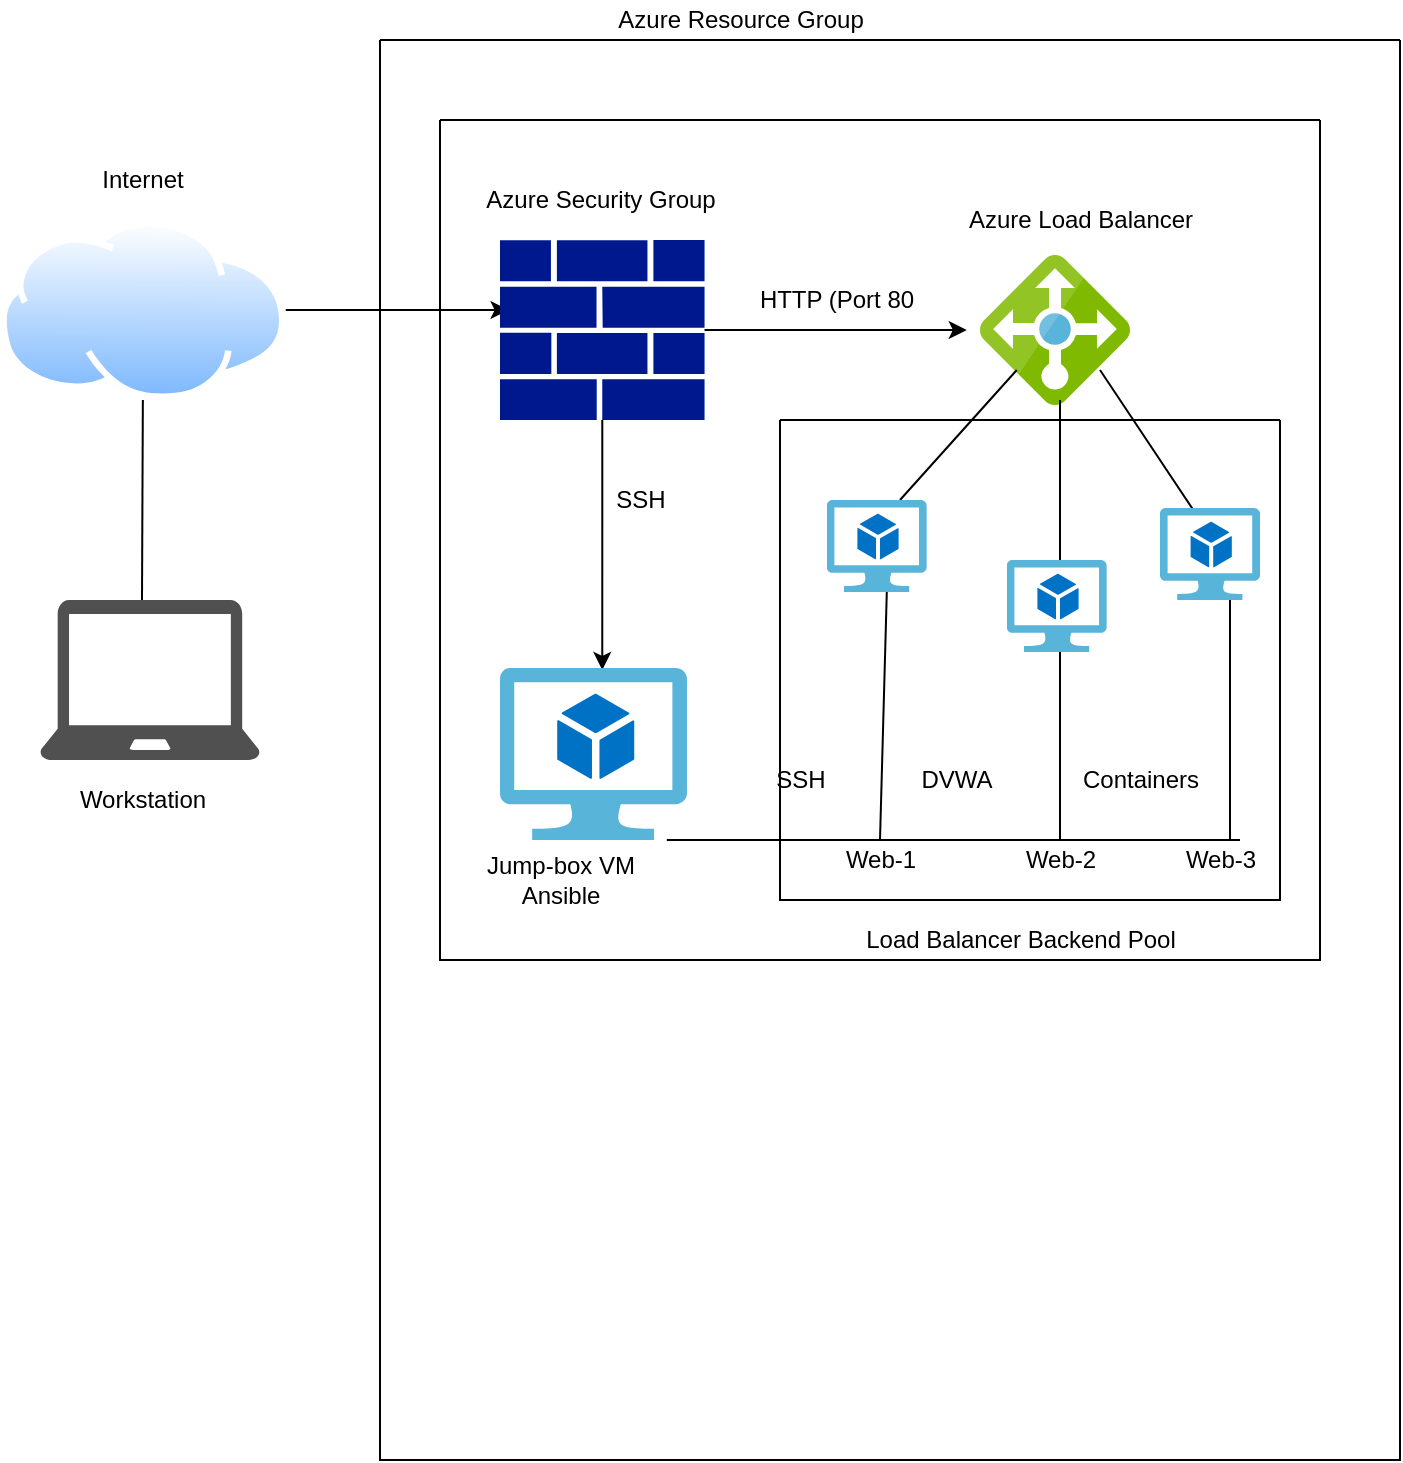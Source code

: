 <mxfile version="15.8.7" type="device"><diagram id="fnqmVQvvSIksYQtK3qKL" name="Page-1"><mxGraphModel dx="986" dy="649" grid="1" gridSize="10" guides="1" tooltips="1" connect="1" arrows="1" fold="1" page="1" pageScale="1" pageWidth="850" pageHeight="1100" math="0" shadow="0"><root><mxCell id="0"/><mxCell id="1" parent="0"/><mxCell id="USL1us-u-cWe4nlWb54L-6" value="" style="edgeStyle=orthogonalEdgeStyle;rounded=0;orthogonalLoop=1;jettySize=auto;html=1;" edge="1" parent="1" source="USL1us-u-cWe4nlWb54L-1"><mxGeometry relative="1" as="geometry"><mxPoint x="314.29" y="205" as="targetPoint"/></mxGeometry></mxCell><mxCell id="USL1us-u-cWe4nlWb54L-1" value="" style="aspect=fixed;perimeter=ellipsePerimeter;html=1;align=center;shadow=0;dashed=0;spacingTop=3;image;image=img/lib/active_directory/internet_cloud.svg;" vertex="1" parent="1"><mxGeometry x="60" y="160" width="142.86" height="90" as="geometry"/></mxCell><mxCell id="USL1us-u-cWe4nlWb54L-2" value="" style="endArrow=none;html=1;rounded=0;entryX=0.5;entryY=1;entryDx=0;entryDy=0;" edge="1" parent="1" target="USL1us-u-cWe4nlWb54L-1"><mxGeometry width="50" height="50" relative="1" as="geometry"><mxPoint x="131" y="350" as="sourcePoint"/><mxPoint x="131.342" y="284" as="targetPoint"/></mxGeometry></mxCell><mxCell id="USL1us-u-cWe4nlWb54L-4" value="" style="sketch=0;pointerEvents=1;shadow=0;dashed=0;html=1;strokeColor=none;fillColor=#505050;labelPosition=center;verticalLabelPosition=bottom;verticalAlign=top;outlineConnect=0;align=center;shape=mxgraph.office.devices.laptop;" vertex="1" parent="1"><mxGeometry x="80" y="350" width="110" height="80" as="geometry"/></mxCell><mxCell id="USL1us-u-cWe4nlWb54L-10" value="" style="edgeStyle=orthogonalEdgeStyle;rounded=0;orthogonalLoop=1;jettySize=auto;html=1;" edge="1" parent="1" source="USL1us-u-cWe4nlWb54L-7" target="USL1us-u-cWe4nlWb54L-9"><mxGeometry relative="1" as="geometry"/></mxCell><mxCell id="USL1us-u-cWe4nlWb54L-13" value="" style="edgeStyle=orthogonalEdgeStyle;rounded=0;orthogonalLoop=1;jettySize=auto;html=1;" edge="1" parent="1" source="USL1us-u-cWe4nlWb54L-7" target="USL1us-u-cWe4nlWb54L-12"><mxGeometry relative="1" as="geometry"/></mxCell><mxCell id="USL1us-u-cWe4nlWb54L-7" value="" style="sketch=0;aspect=fixed;pointerEvents=1;shadow=0;dashed=0;html=1;strokeColor=none;labelPosition=center;verticalLabelPosition=bottom;verticalAlign=top;align=center;fillColor=#00188D;shape=mxgraph.mscae.enterprise.firewall" vertex="1" parent="1"><mxGeometry x="310" y="170" width="102.27" height="90" as="geometry"/></mxCell><mxCell id="USL1us-u-cWe4nlWb54L-8" value="Azure Security Group" style="text;html=1;align=center;verticalAlign=middle;resizable=0;points=[];autosize=1;strokeColor=none;fillColor=none;" vertex="1" parent="1"><mxGeometry x="295" y="140" width="130" height="20" as="geometry"/></mxCell><mxCell id="USL1us-u-cWe4nlWb54L-9" value="" style="shape=waypoint;sketch=0;size=6;pointerEvents=1;points=[];fillColor=#00188D;resizable=0;rotatable=0;perimeter=centerPerimeter;snapToPoint=1;shadow=0;dashed=0;verticalAlign=top;strokeColor=none;" vertex="1" parent="1"><mxGeometry x="341.135" y="365" width="40" height="40" as="geometry"/></mxCell><mxCell id="USL1us-u-cWe4nlWb54L-11" value="" style="sketch=0;aspect=fixed;html=1;points=[];align=center;image;fontSize=12;image=img/lib/mscae/Virtual_Machine_2.svg;" vertex="1" parent="1"><mxGeometry x="310" y="384" width="93.48" height="86" as="geometry"/></mxCell><mxCell id="USL1us-u-cWe4nlWb54L-12" value="" style="shape=waypoint;sketch=0;size=6;pointerEvents=1;points=[];fillColor=#00188D;resizable=0;rotatable=0;perimeter=centerPerimeter;snapToPoint=1;shadow=0;dashed=0;verticalAlign=top;strokeColor=none;" vertex="1" parent="1"><mxGeometry x="523.405" y="195" width="40" height="40" as="geometry"/></mxCell><mxCell id="USL1us-u-cWe4nlWb54L-14" value="" style="sketch=0;aspect=fixed;html=1;points=[];align=center;image;fontSize=12;image=img/lib/mscae/Load_Balancer_feature.svg;" vertex="1" parent="1"><mxGeometry x="550" y="177.5" width="75" height="75" as="geometry"/></mxCell><mxCell id="USL1us-u-cWe4nlWb54L-15" value="" style="endArrow=none;html=1;rounded=0;" edge="1" parent="1"><mxGeometry width="50" height="50" relative="1" as="geometry"><mxPoint x="510" y="300" as="sourcePoint"/><mxPoint x="568.4" y="235" as="targetPoint"/></mxGeometry></mxCell><mxCell id="USL1us-u-cWe4nlWb54L-16" value="" style="endArrow=none;html=1;rounded=0;" edge="1" parent="1"><mxGeometry width="50" height="50" relative="1" as="geometry"><mxPoint x="590" y="330" as="sourcePoint"/><mxPoint x="590" y="250" as="targetPoint"/></mxGeometry></mxCell><mxCell id="USL1us-u-cWe4nlWb54L-17" value="" style="endArrow=none;html=1;rounded=0;" edge="1" parent="1"><mxGeometry width="50" height="50" relative="1" as="geometry"><mxPoint x="610" y="235" as="sourcePoint"/><mxPoint x="660" y="310" as="targetPoint"/></mxGeometry></mxCell><mxCell id="USL1us-u-cWe4nlWb54L-19" value="" style="sketch=0;aspect=fixed;html=1;points=[];align=center;image;fontSize=12;image=img/lib/mscae/Virtual_Machine_2.svg;" vertex="1" parent="1"><mxGeometry x="473.4" y="300" width="50" height="46" as="geometry"/></mxCell><mxCell id="USL1us-u-cWe4nlWb54L-20" value="" style="sketch=0;aspect=fixed;html=1;points=[];align=center;image;fontSize=12;image=img/lib/mscae/Virtual_Machine_2.svg;" vertex="1" parent="1"><mxGeometry x="563.4" y="330" width="50" height="46" as="geometry"/></mxCell><mxCell id="USL1us-u-cWe4nlWb54L-21" value="" style="sketch=0;aspect=fixed;html=1;points=[];align=center;image;fontSize=12;image=img/lib/mscae/Virtual_Machine_2.svg;" vertex="1" parent="1"><mxGeometry x="640" y="304" width="50" height="46" as="geometry"/></mxCell><mxCell id="USL1us-u-cWe4nlWb54L-22" value="Internet" style="text;html=1;align=center;verticalAlign=middle;resizable=0;points=[];autosize=1;strokeColor=none;fillColor=none;" vertex="1" parent="1"><mxGeometry x="101.43" y="130" width="60" height="20" as="geometry"/></mxCell><mxCell id="USL1us-u-cWe4nlWb54L-23" value="Workstation" style="text;html=1;align=center;verticalAlign=middle;resizable=0;points=[];autosize=1;strokeColor=none;fillColor=none;" vertex="1" parent="1"><mxGeometry x="91.43" y="440" width="80" height="20" as="geometry"/></mxCell><mxCell id="USL1us-u-cWe4nlWb54L-24" value="SSH" style="text;html=1;align=center;verticalAlign=middle;resizable=0;points=[];autosize=1;strokeColor=none;fillColor=none;" vertex="1" parent="1"><mxGeometry x="360" y="290" width="40" height="20" as="geometry"/></mxCell><mxCell id="USL1us-u-cWe4nlWb54L-26" value="HTTP (Port 80" style="text;html=1;align=center;verticalAlign=middle;resizable=0;points=[];autosize=1;strokeColor=none;fillColor=none;" vertex="1" parent="1"><mxGeometry x="433.4" y="190" width="90" height="20" as="geometry"/></mxCell><mxCell id="USL1us-u-cWe4nlWb54L-28" value="" style="endArrow=none;html=1;rounded=0;" edge="1" parent="1"><mxGeometry width="50" height="50" relative="1" as="geometry"><mxPoint x="393.4" y="470" as="sourcePoint"/><mxPoint x="680" y="470" as="targetPoint"/></mxGeometry></mxCell><mxCell id="USL1us-u-cWe4nlWb54L-29" value="" style="endArrow=none;html=1;rounded=0;" edge="1" parent="1"><mxGeometry width="50" height="50" relative="1" as="geometry"><mxPoint x="500" y="470" as="sourcePoint"/><mxPoint x="503.4" y="346" as="targetPoint"/></mxGeometry></mxCell><mxCell id="USL1us-u-cWe4nlWb54L-30" value="" style="endArrow=none;html=1;rounded=0;" edge="1" parent="1"><mxGeometry width="50" height="50" relative="1" as="geometry"><mxPoint x="675" y="470" as="sourcePoint"/><mxPoint x="675" y="350" as="targetPoint"/></mxGeometry></mxCell><mxCell id="USL1us-u-cWe4nlWb54L-31" value="" style="endArrow=none;html=1;rounded=0;" edge="1" parent="1"><mxGeometry width="50" height="50" relative="1" as="geometry"><mxPoint x="590" y="470" as="sourcePoint"/><mxPoint x="590" y="376" as="targetPoint"/></mxGeometry></mxCell><mxCell id="USL1us-u-cWe4nlWb54L-32" value="SSH" style="text;html=1;align=center;verticalAlign=middle;resizable=0;points=[];autosize=1;strokeColor=none;fillColor=none;" vertex="1" parent="1"><mxGeometry x="440" y="430" width="40" height="20" as="geometry"/></mxCell><mxCell id="USL1us-u-cWe4nlWb54L-33" value="DVWA" style="text;html=1;align=center;verticalAlign=middle;resizable=0;points=[];autosize=1;strokeColor=none;fillColor=none;" vertex="1" parent="1"><mxGeometry x="513.4" y="430" width="50" height="20" as="geometry"/></mxCell><mxCell id="USL1us-u-cWe4nlWb54L-34" value="Containers" style="text;html=1;align=center;verticalAlign=middle;resizable=0;points=[];autosize=1;strokeColor=none;fillColor=none;" vertex="1" parent="1"><mxGeometry x="595" y="430" width="70" height="20" as="geometry"/></mxCell><mxCell id="USL1us-u-cWe4nlWb54L-35" value="Web-1" style="text;html=1;align=center;verticalAlign=middle;resizable=0;points=[];autosize=1;strokeColor=none;fillColor=none;" vertex="1" parent="1"><mxGeometry x="475" y="470" width="50" height="20" as="geometry"/></mxCell><mxCell id="USL1us-u-cWe4nlWb54L-36" value="Web-2" style="text;html=1;align=center;verticalAlign=middle;resizable=0;points=[];autosize=1;strokeColor=none;fillColor=none;" vertex="1" parent="1"><mxGeometry x="565" y="470" width="50" height="20" as="geometry"/></mxCell><mxCell id="USL1us-u-cWe4nlWb54L-37" value="Web-3" style="text;html=1;align=center;verticalAlign=middle;resizable=0;points=[];autosize=1;strokeColor=none;fillColor=none;" vertex="1" parent="1"><mxGeometry x="645" y="470" width="50" height="20" as="geometry"/></mxCell><mxCell id="USL1us-u-cWe4nlWb54L-38" value="Jump-box VM&lt;br&gt;Ansible" style="text;html=1;align=center;verticalAlign=middle;resizable=0;points=[];autosize=1;strokeColor=none;fillColor=none;" vertex="1" parent="1"><mxGeometry x="295" y="475" width="90" height="30" as="geometry"/></mxCell><mxCell id="USL1us-u-cWe4nlWb54L-39" value="Azure Load Balancer" style="text;html=1;align=center;verticalAlign=middle;resizable=0;points=[];autosize=1;strokeColor=none;fillColor=none;" vertex="1" parent="1"><mxGeometry x="535" y="150" width="130" height="20" as="geometry"/></mxCell><mxCell id="USL1us-u-cWe4nlWb54L-41" value="" style="swimlane;startSize=0;" vertex="1" parent="1"><mxGeometry x="250" y="70" width="510" height="710" as="geometry"/></mxCell><mxCell id="USL1us-u-cWe4nlWb54L-42" value="Azure Resource Group" style="text;html=1;align=center;verticalAlign=middle;resizable=0;points=[];autosize=1;strokeColor=none;fillColor=none;" vertex="1" parent="1"><mxGeometry x="360" y="50" width="140" height="20" as="geometry"/></mxCell><mxCell id="USL1us-u-cWe4nlWb54L-43" value="" style="swimlane;startSize=0;" vertex="1" parent="1"><mxGeometry x="280" y="110" width="440" height="420" as="geometry"/></mxCell><mxCell id="USL1us-u-cWe4nlWb54L-44" value="" style="swimlane;startSize=0;" vertex="1" parent="USL1us-u-cWe4nlWb54L-43"><mxGeometry x="170" y="150" width="250" height="240" as="geometry"/></mxCell><mxCell id="USL1us-u-cWe4nlWb54L-45" value="Load Balancer Backend Pool" style="text;html=1;align=center;verticalAlign=middle;resizable=0;points=[];autosize=1;strokeColor=none;fillColor=none;" vertex="1" parent="1"><mxGeometry x="485" y="510" width="170" height="20" as="geometry"/></mxCell></root></mxGraphModel></diagram></mxfile>
